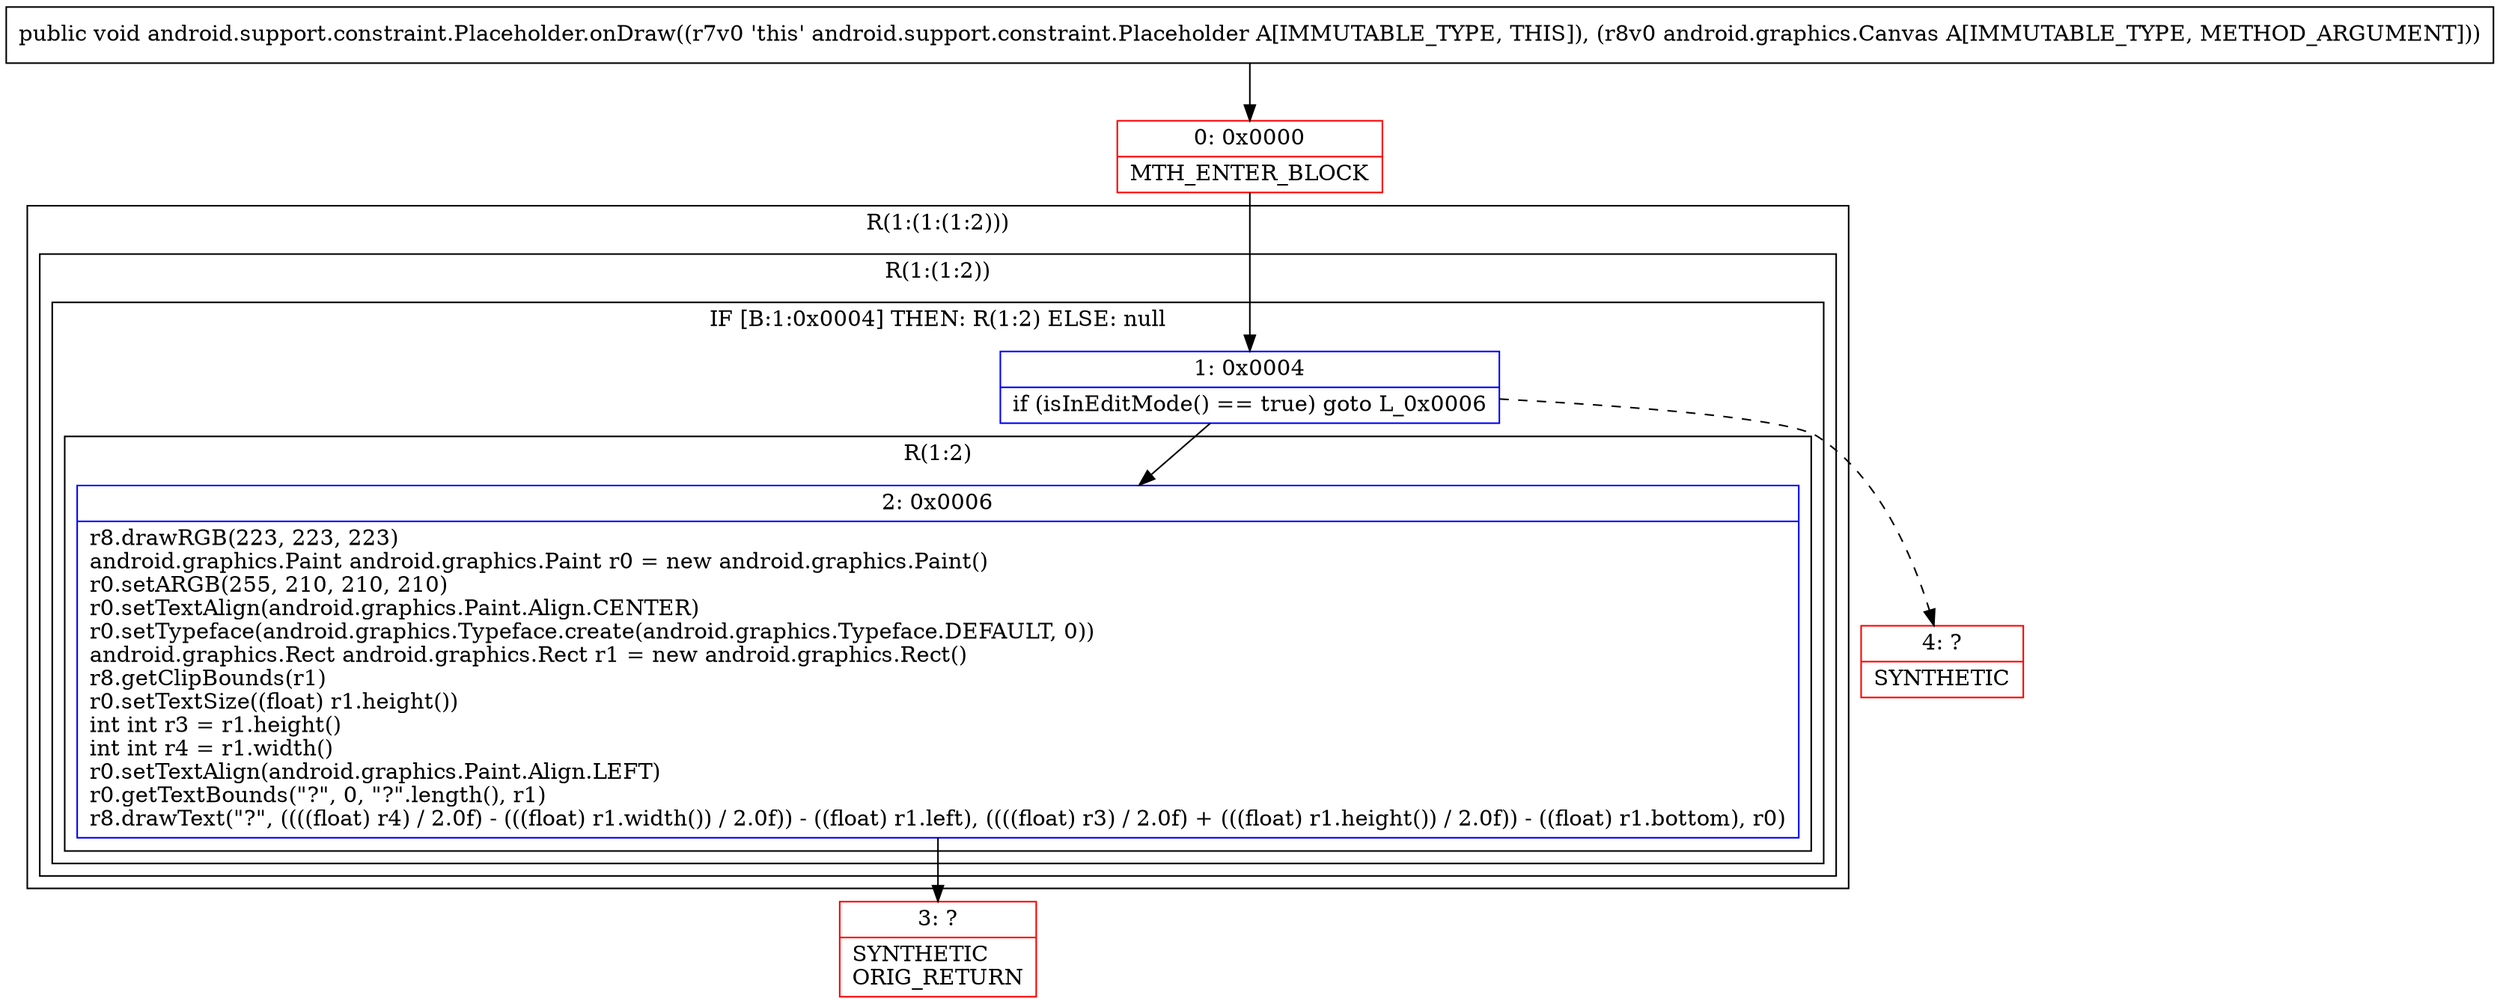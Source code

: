 digraph "CFG forandroid.support.constraint.Placeholder.onDraw(Landroid\/graphics\/Canvas;)V" {
subgraph cluster_Region_761374441 {
label = "R(1:(1:(1:2)))";
node [shape=record,color=blue];
subgraph cluster_Region_53163066 {
label = "R(1:(1:2))";
node [shape=record,color=blue];
subgraph cluster_IfRegion_447821701 {
label = "IF [B:1:0x0004] THEN: R(1:2) ELSE: null";
node [shape=record,color=blue];
Node_1 [shape=record,label="{1\:\ 0x0004|if (isInEditMode() == true) goto L_0x0006\l}"];
subgraph cluster_Region_719242670 {
label = "R(1:2)";
node [shape=record,color=blue];
Node_2 [shape=record,label="{2\:\ 0x0006|r8.drawRGB(223, 223, 223)\landroid.graphics.Paint android.graphics.Paint r0 = new android.graphics.Paint()\lr0.setARGB(255, 210, 210, 210)\lr0.setTextAlign(android.graphics.Paint.Align.CENTER)\lr0.setTypeface(android.graphics.Typeface.create(android.graphics.Typeface.DEFAULT, 0))\landroid.graphics.Rect android.graphics.Rect r1 = new android.graphics.Rect()\lr8.getClipBounds(r1)\lr0.setTextSize((float) r1.height())\lint int r3 = r1.height()\lint int r4 = r1.width()\lr0.setTextAlign(android.graphics.Paint.Align.LEFT)\lr0.getTextBounds(\"?\", 0, \"?\".length(), r1)\lr8.drawText(\"?\", ((((float) r4) \/ 2.0f) \- (((float) r1.width()) \/ 2.0f)) \- ((float) r1.left), ((((float) r3) \/ 2.0f) + (((float) r1.height()) \/ 2.0f)) \- ((float) r1.bottom), r0)\l}"];
}
}
}
}
Node_0 [shape=record,color=red,label="{0\:\ 0x0000|MTH_ENTER_BLOCK\l}"];
Node_3 [shape=record,color=red,label="{3\:\ ?|SYNTHETIC\lORIG_RETURN\l}"];
Node_4 [shape=record,color=red,label="{4\:\ ?|SYNTHETIC\l}"];
MethodNode[shape=record,label="{public void android.support.constraint.Placeholder.onDraw((r7v0 'this' android.support.constraint.Placeholder A[IMMUTABLE_TYPE, THIS]), (r8v0 android.graphics.Canvas A[IMMUTABLE_TYPE, METHOD_ARGUMENT])) }"];
MethodNode -> Node_0;
Node_1 -> Node_2;
Node_1 -> Node_4[style=dashed];
Node_2 -> Node_3;
Node_0 -> Node_1;
}

